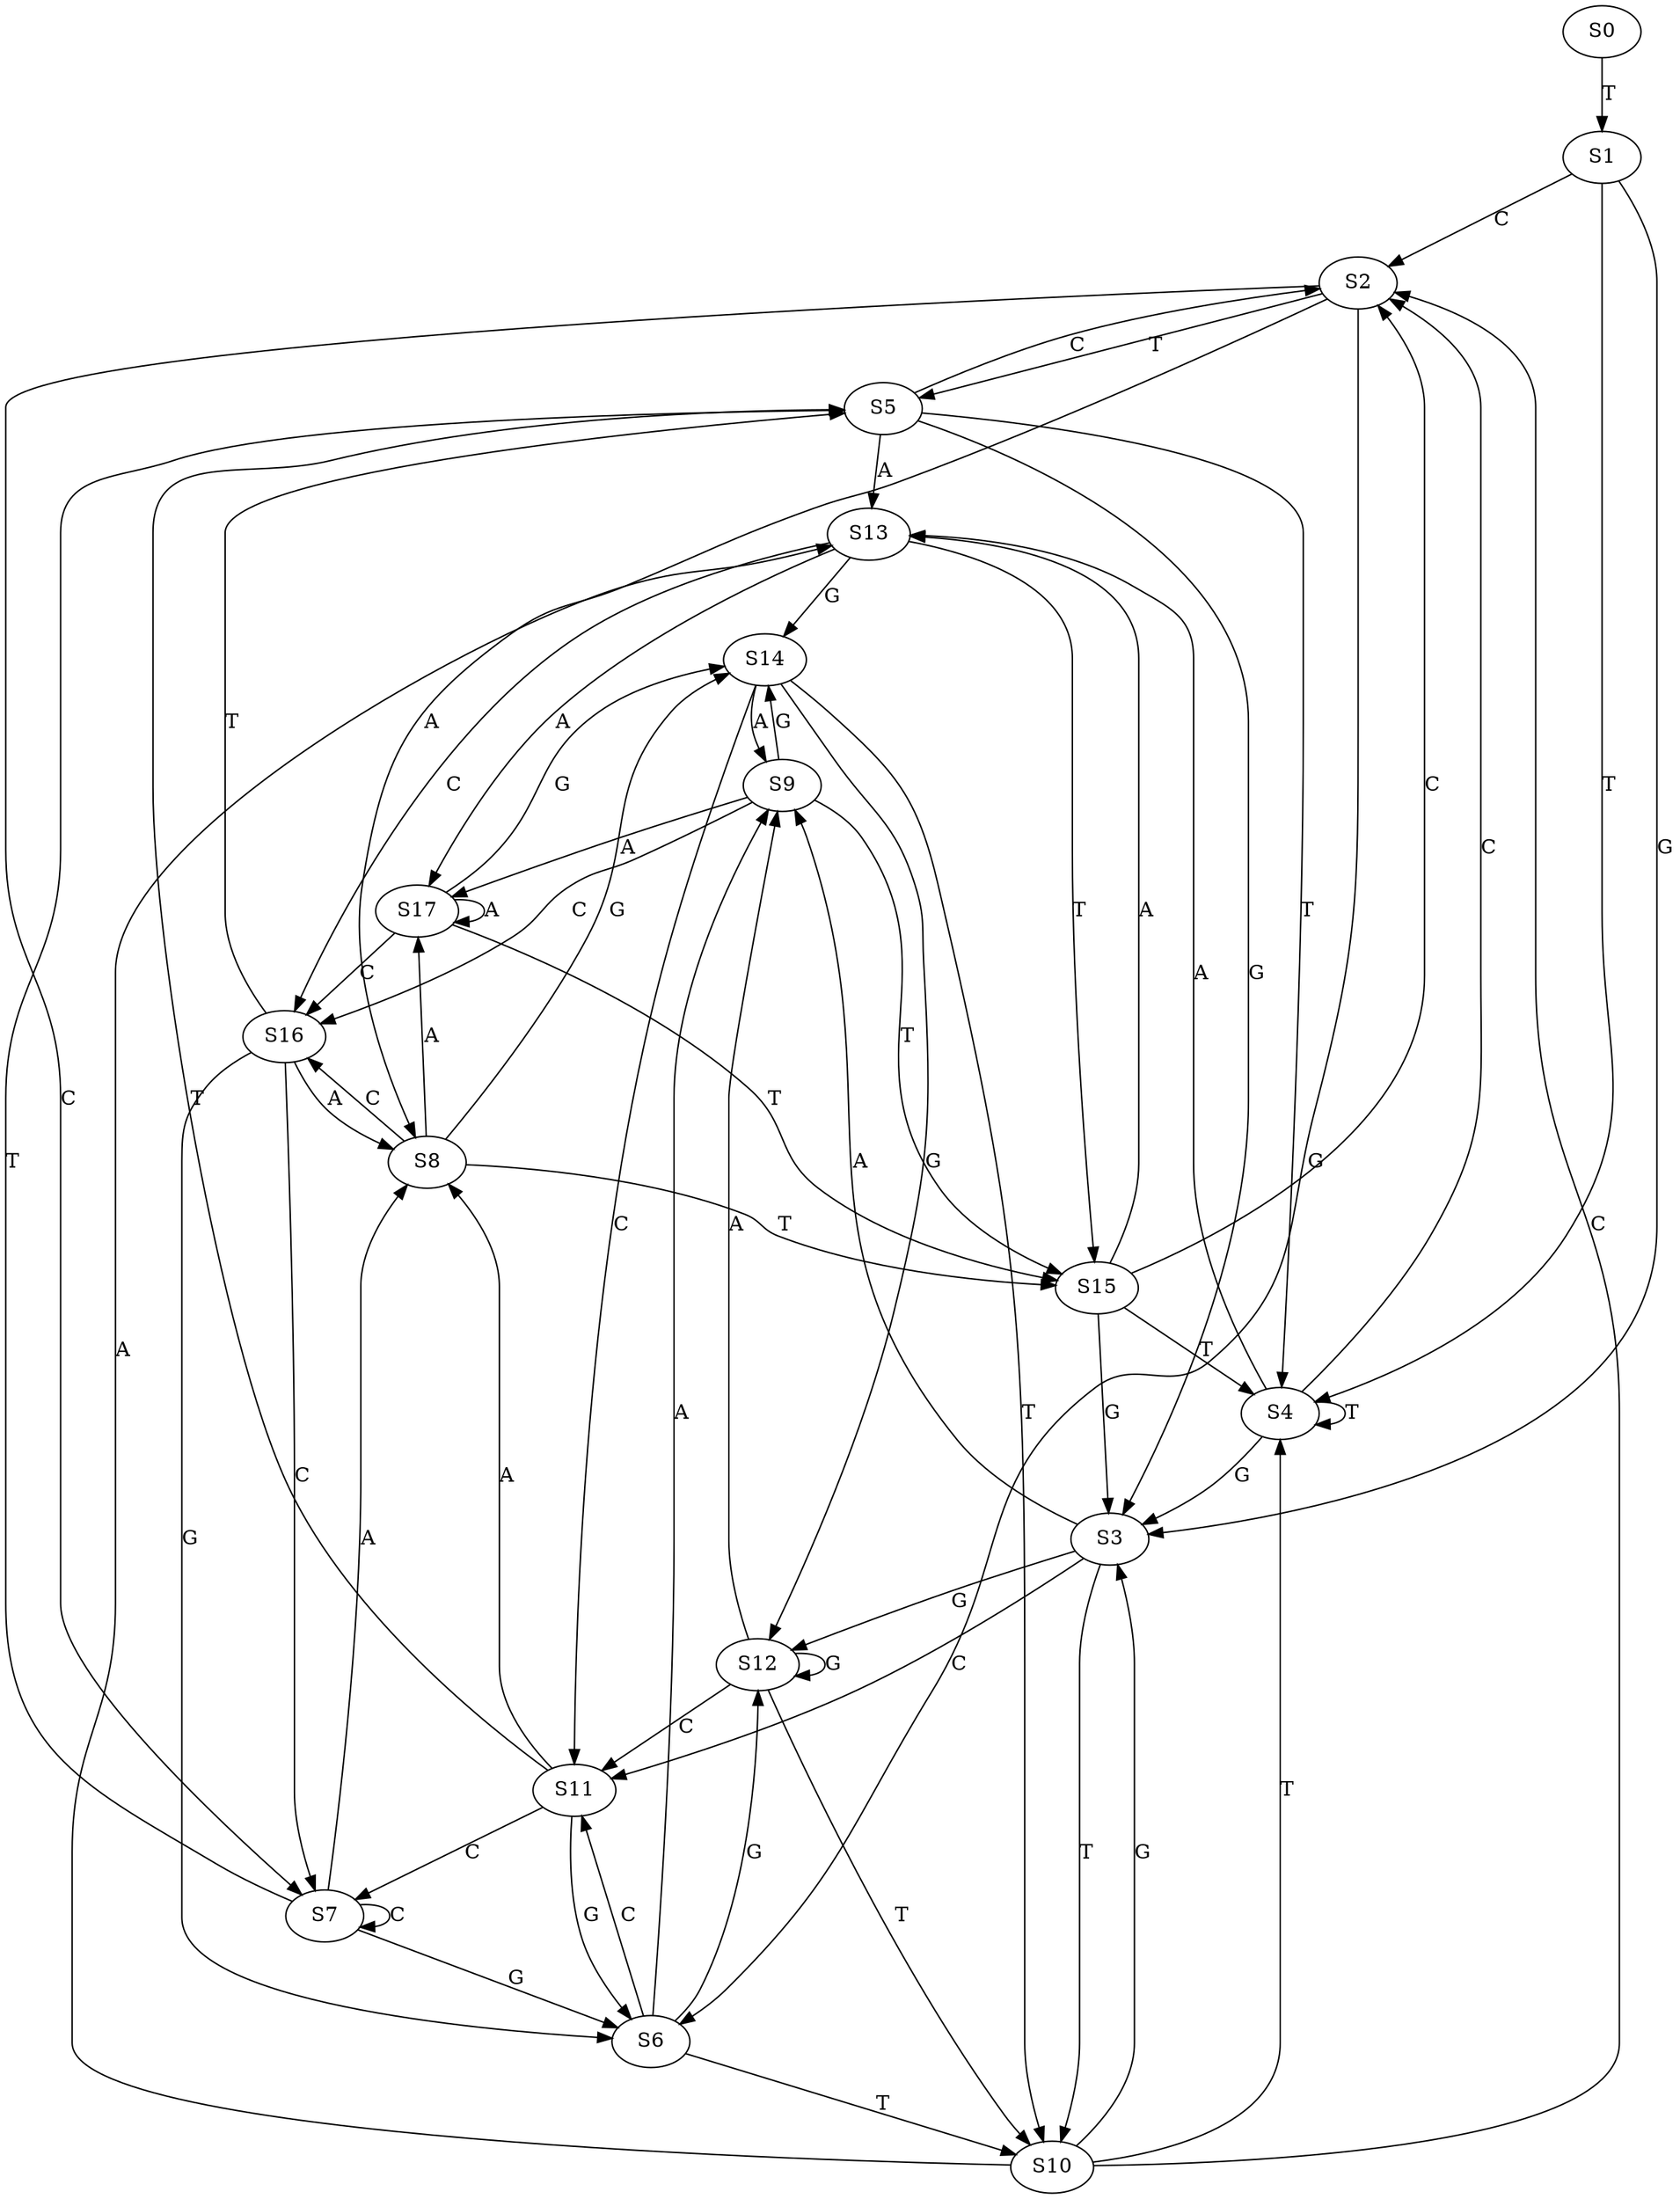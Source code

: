 strict digraph  {
	S0 -> S1 [ label = T ];
	S1 -> S2 [ label = C ];
	S1 -> S3 [ label = G ];
	S1 -> S4 [ label = T ];
	S2 -> S5 [ label = T ];
	S2 -> S6 [ label = G ];
	S2 -> S7 [ label = C ];
	S2 -> S8 [ label = A ];
	S3 -> S9 [ label = A ];
	S3 -> S10 [ label = T ];
	S3 -> S11 [ label = C ];
	S3 -> S12 [ label = G ];
	S4 -> S2 [ label = C ];
	S4 -> S3 [ label = G ];
	S4 -> S4 [ label = T ];
	S4 -> S13 [ label = A ];
	S5 -> S3 [ label = G ];
	S5 -> S2 [ label = C ];
	S5 -> S13 [ label = A ];
	S5 -> S4 [ label = T ];
	S6 -> S12 [ label = G ];
	S6 -> S10 [ label = T ];
	S6 -> S9 [ label = A ];
	S6 -> S11 [ label = C ];
	S7 -> S6 [ label = G ];
	S7 -> S7 [ label = C ];
	S7 -> S8 [ label = A ];
	S7 -> S5 [ label = T ];
	S8 -> S14 [ label = G ];
	S8 -> S15 [ label = T ];
	S8 -> S16 [ label = C ];
	S8 -> S17 [ label = A ];
	S9 -> S14 [ label = G ];
	S9 -> S17 [ label = A ];
	S9 -> S16 [ label = C ];
	S9 -> S15 [ label = T ];
	S10 -> S13 [ label = A ];
	S10 -> S2 [ label = C ];
	S10 -> S3 [ label = G ];
	S10 -> S4 [ label = T ];
	S11 -> S7 [ label = C ];
	S11 -> S5 [ label = T ];
	S11 -> S6 [ label = G ];
	S11 -> S8 [ label = A ];
	S12 -> S9 [ label = A ];
	S12 -> S10 [ label = T ];
	S12 -> S12 [ label = G ];
	S12 -> S11 [ label = C ];
	S13 -> S14 [ label = G ];
	S13 -> S15 [ label = T ];
	S13 -> S17 [ label = A ];
	S13 -> S16 [ label = C ];
	S14 -> S10 [ label = T ];
	S14 -> S12 [ label = G ];
	S14 -> S9 [ label = A ];
	S14 -> S11 [ label = C ];
	S15 -> S13 [ label = A ];
	S15 -> S2 [ label = C ];
	S15 -> S4 [ label = T ];
	S15 -> S3 [ label = G ];
	S16 -> S8 [ label = A ];
	S16 -> S5 [ label = T ];
	S16 -> S7 [ label = C ];
	S16 -> S6 [ label = G ];
	S17 -> S15 [ label = T ];
	S17 -> S16 [ label = C ];
	S17 -> S14 [ label = G ];
	S17 -> S17 [ label = A ];
}
